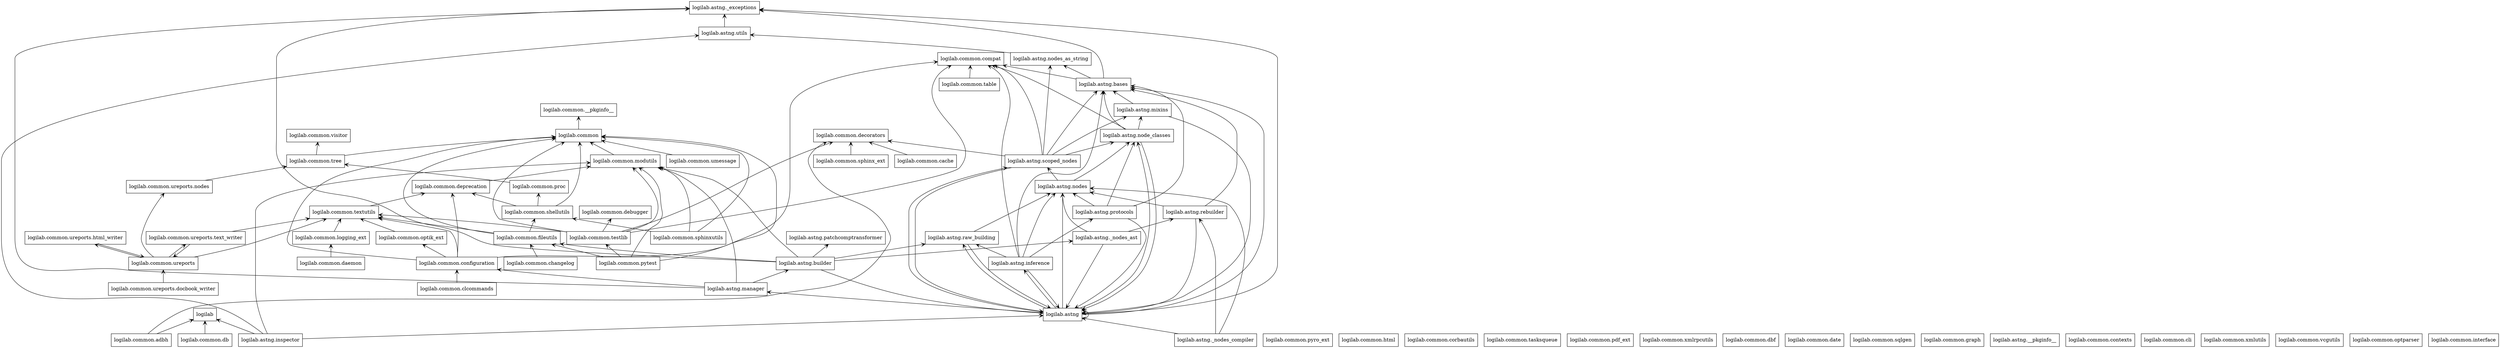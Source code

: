 digraph "packages_No_Name" {
charset="utf-8"
rankdir=BT
"3" [shape="box", label="logilab.common.ureports"];
"5" [shape="box", label="logilab.common.adbh"];
"6" [shape="box", label="logilab.astng.nodes"];
"7" [shape="box", label="logilab.common.ureports.docbook_writer"];
"9" [shape="box", label="logilab.astng.mixins"];
"16" [shape="box", label="logilab.common.ureports.text_writer"];
"18" [shape="box", label="logilab.common.cache"];
"20" [shape="box", label="logilab.astng.rebuilder"];
"22" [shape="box", label="logilab.common.optik_ext"];
"26" [shape="box", label="logilab.common.clcommands"];
"30" [shape="box", label="logilab.common.decorators"];
"34" [shape="box", label="logilab.common.logging_ext"];
"36" [shape="box", label="logilab.astng.scoped_nodes"];
"43" [shape="box", label="logilab.common.sphinx_ext"];
"45" [shape="box", label="logilab.common.pyro_ext"];
"46" [shape="box", label="logilab.common.html"];
"47" [shape="box", label="logilab.common.corbautils"];
"48" [shape="box", label="logilab.common.pytest"];
"53" [shape="box", label="logilab.common.umessage"];
"55" [shape="box", label="logilab.astng._exceptions"];
"64" [shape="box", label="logilab.astng._nodes_compiler"];
"66" [shape="box", label="logilab.common.tasksqueue"];
"69" [shape="box", label="logilab.common.__pkginfo__"];
"70" [shape="box", label="logilab.common.sphinxutils"];
"72" [shape="box", label="logilab.common.tree"];
"80" [shape="box", label="logilab.common.pdf_ext"];
"81" [shape="box", label="logilab.common.table"];
"89" [shape="box", label="logilab.common.xmlrpcutils"];
"93" [shape="box", label="logilab.common.compat"];
"96" [shape="box", label="logilab.common.shellutils"];
"100" [shape="box", label="logilab.astng.inspector"];
"103" [shape="box", label="logilab.common.debugger"];
"105" [shape="box", label="logilab.astng.patchcomptransformer"];
"107" [shape="box", label="logilab.astng.builder"];
"109" [shape="box", label="logilab.common.deprecation"];
"112" [shape="box", label="logilab.common.dbf"];
"114" [shape="box", label="logilab.common.modutils"];
"117" [shape="box", label="logilab.common.testlib"];
"138" [shape="box", label="logilab.common.ureports.html_writer"];
"140" [shape="box", label="logilab.common.textutils"];
"141" [shape="box", label="logilab.common.date"];
"142" [shape="box", label="logilab.common.sqlgen"];
"143" [shape="box", label="logilab.common.ureports.nodes"];
"156" [shape="box", label="logilab.astng"];
"157" [shape="box", label="logilab.common.graph"];
"161" [shape="box", label="logilab.astng.node_classes"];
"214" [shape="box", label="logilab.astng.protocols"];
"215" [shape="box", label="logilab.astng.bases"];
"225" [shape="box", label="logilab.common.visitor"];
"229" [shape="box", label="logilab.common.fileutils"];
"232" [shape="box", label="logilab.common.proc"];
"242" [shape="box", label="logilab.common"];
"246" [shape="box", label="logilab.astng.__pkginfo__"];
"247" [shape="box", label="logilab.astng._nodes_ast"];
"249" [shape="box", label="logilab"];
"250" [shape="box", label="logilab.common.daemon"];
"252" [shape="box", label="logilab.common.contexts"];
"255" [shape="box", label="logilab.common.cli"];
"258" [shape="box", label="logilab.common.xmlutils"];
"259" [shape="box", label="logilab.astng.manager"];
"263" [shape="box", label="logilab.common.vcgutils"];
"265" [shape="box", label="logilab.common.optparser"];
"267" [shape="box", label="logilab.common.configuration"];
"275" [shape="box", label="logilab.astng.raw_building"];
"276" [shape="box", label="logilab.astng.utils"];
"280" [shape="box", label="logilab.astng.nodes_as_string"];
"282" [shape="box", label="logilab.astng.inference"];
"285" [shape="box", label="logilab.common.changelog"];
"291" [shape="box", label="logilab.common.interface"];
"293" [shape="box", label="logilab.common.db"];
"3" -> "143" [arrowtail="none", arrowhead="open"];
"3" -> "16" [arrowtail="none", arrowhead="open"];
"3" -> "140" [arrowtail="none", arrowhead="open"];
"3" -> "138" [arrowtail="none", arrowhead="open"];
"5" -> "249" [arrowtail="none", arrowhead="open"];
"5" -> "30" [arrowtail="none", arrowhead="open"];
"6" -> "161" [arrowtail="none", arrowhead="open"];
"6" -> "36" [arrowtail="none", arrowhead="open"];
"7" -> "3" [arrowtail="none", arrowhead="open"];
"9" -> "156" [arrowtail="none", arrowhead="open"];
"9" -> "215" [arrowtail="none", arrowhead="open"];
"16" -> "3" [arrowtail="none", arrowhead="open"];
"16" -> "140" [arrowtail="none", arrowhead="open"];
"18" -> "30" [arrowtail="none", arrowhead="open"];
"20" -> "6" [arrowtail="none", arrowhead="open"];
"20" -> "215" [arrowtail="none", arrowhead="open"];
"20" -> "156" [arrowtail="none", arrowhead="open"];
"22" -> "140" [arrowtail="none", arrowhead="open"];
"26" -> "267" [arrowtail="none", arrowhead="open"];
"34" -> "140" [arrowtail="none", arrowhead="open"];
"36" -> "93" [arrowtail="none", arrowhead="open"];
"36" -> "161" [arrowtail="none", arrowhead="open"];
"36" -> "156" [arrowtail="none", arrowhead="open"];
"36" -> "215" [arrowtail="none", arrowhead="open"];
"36" -> "280" [arrowtail="none", arrowhead="open"];
"36" -> "9" [arrowtail="none", arrowhead="open"];
"36" -> "30" [arrowtail="none", arrowhead="open"];
"43" -> "30" [arrowtail="none", arrowhead="open"];
"48" -> "117" [arrowtail="none", arrowhead="open"];
"48" -> "242" [arrowtail="none", arrowhead="open"];
"48" -> "229" [arrowtail="none", arrowhead="open"];
"48" -> "114" [arrowtail="none", arrowhead="open"];
"53" -> "242" [arrowtail="none", arrowhead="open"];
"64" -> "6" [arrowtail="none", arrowhead="open"];
"64" -> "20" [arrowtail="none", arrowhead="open"];
"64" -> "156" [arrowtail="none", arrowhead="open"];
"70" -> "114" [arrowtail="none", arrowhead="open"];
"70" -> "96" [arrowtail="none", arrowhead="open"];
"70" -> "242" [arrowtail="none", arrowhead="open"];
"72" -> "225" [arrowtail="none", arrowhead="open"];
"72" -> "242" [arrowtail="none", arrowhead="open"];
"81" -> "93" [arrowtail="none", arrowhead="open"];
"96" -> "242" [arrowtail="none", arrowhead="open"];
"96" -> "232" [arrowtail="none", arrowhead="open"];
"96" -> "109" [arrowtail="none", arrowhead="open"];
"100" -> "156" [arrowtail="none", arrowhead="open"];
"100" -> "249" [arrowtail="none", arrowhead="open"];
"100" -> "114" [arrowtail="none", arrowhead="open"];
"100" -> "276" [arrowtail="none", arrowhead="open"];
"107" -> "105" [arrowtail="none", arrowhead="open"];
"107" -> "247" [arrowtail="none", arrowhead="open"];
"107" -> "275" [arrowtail="none", arrowhead="open"];
"107" -> "156" [arrowtail="none", arrowhead="open"];
"107" -> "229" [arrowtail="none", arrowhead="open"];
"107" -> "55" [arrowtail="none", arrowhead="open"];
"107" -> "114" [arrowtail="none", arrowhead="open"];
"109" -> "114" [arrowtail="none", arrowhead="open"];
"114" -> "242" [arrowtail="none", arrowhead="open"];
"117" -> "140" [arrowtail="none", arrowhead="open"];
"117" -> "93" [arrowtail="none", arrowhead="open"];
"117" -> "30" [arrowtail="none", arrowhead="open"];
"117" -> "114" [arrowtail="none", arrowhead="open"];
"117" -> "103" [arrowtail="none", arrowhead="open"];
"117" -> "242" [arrowtail="none", arrowhead="open"];
"138" -> "3" [arrowtail="none", arrowhead="open"];
"140" -> "109" [arrowtail="none", arrowhead="open"];
"143" -> "72" [arrowtail="none", arrowhead="open"];
"156" -> "282" [arrowtail="none", arrowhead="open"];
"156" -> "275" [arrowtail="none", arrowhead="open"];
"156" -> "6" [arrowtail="none", arrowhead="open"];
"156" -> "55" [arrowtail="none", arrowhead="open"];
"156" -> "215" [arrowtail="none", arrowhead="open"];
"156" -> "161" [arrowtail="none", arrowhead="open"];
"156" -> "259" [arrowtail="none", arrowhead="open"];
"156" -> "156" [arrowtail="none", arrowhead="open"];
"156" -> "36" [arrowtail="none", arrowhead="open"];
"161" -> "215" [arrowtail="none", arrowhead="open"];
"161" -> "9" [arrowtail="none", arrowhead="open"];
"161" -> "93" [arrowtail="none", arrowhead="open"];
"161" -> "156" [arrowtail="none", arrowhead="open"];
"214" -> "6" [arrowtail="none", arrowhead="open"];
"214" -> "215" [arrowtail="none", arrowhead="open"];
"214" -> "161" [arrowtail="none", arrowhead="open"];
"214" -> "156" [arrowtail="none", arrowhead="open"];
"215" -> "93" [arrowtail="none", arrowhead="open"];
"215" -> "55" [arrowtail="none", arrowhead="open"];
"215" -> "280" [arrowtail="none", arrowhead="open"];
"229" -> "242" [arrowtail="none", arrowhead="open"];
"229" -> "140" [arrowtail="none", arrowhead="open"];
"229" -> "96" [arrowtail="none", arrowhead="open"];
"232" -> "72" [arrowtail="none", arrowhead="open"];
"242" -> "69" [arrowtail="none", arrowhead="open"];
"247" -> "6" [arrowtail="none", arrowhead="open"];
"247" -> "156" [arrowtail="none", arrowhead="open"];
"247" -> "20" [arrowtail="none", arrowhead="open"];
"250" -> "34" [arrowtail="none", arrowhead="open"];
"259" -> "114" [arrowtail="none", arrowhead="open"];
"259" -> "267" [arrowtail="none", arrowhead="open"];
"259" -> "107" [arrowtail="none", arrowhead="open"];
"259" -> "55" [arrowtail="none", arrowhead="open"];
"267" -> "22" [arrowtail="none", arrowhead="open"];
"267" -> "140" [arrowtail="none", arrowhead="open"];
"267" -> "93" [arrowtail="none", arrowhead="open"];
"267" -> "242" [arrowtail="none", arrowhead="open"];
"267" -> "109" [arrowtail="none", arrowhead="open"];
"275" -> "6" [arrowtail="none", arrowhead="open"];
"275" -> "156" [arrowtail="none", arrowhead="open"];
"276" -> "55" [arrowtail="none", arrowhead="open"];
"280" -> "276" [arrowtail="none", arrowhead="open"];
"282" -> "6" [arrowtail="none", arrowhead="open"];
"282" -> "275" [arrowtail="none", arrowhead="open"];
"282" -> "93" [arrowtail="none", arrowhead="open"];
"282" -> "156" [arrowtail="none", arrowhead="open"];
"282" -> "215" [arrowtail="none", arrowhead="open"];
"282" -> "214" [arrowtail="none", arrowhead="open"];
"285" -> "229" [arrowtail="none", arrowhead="open"];
"293" -> "249" [arrowtail="none", arrowhead="open"];
}
